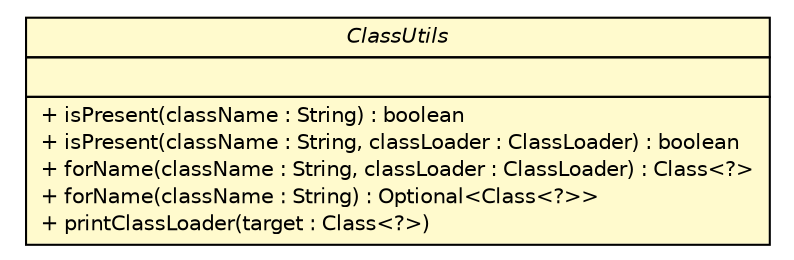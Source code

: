 #!/usr/local/bin/dot
#
# Class diagram 
# Generated by UMLGraph version R5_6-24-gf6e263 (http://www.umlgraph.org/)
#

digraph G {
	edge [fontname="Helvetica",fontsize=10,labelfontname="Helvetica",labelfontsize=10];
	node [fontname="Helvetica",fontsize=10,shape=plaintext];
	nodesep=0.25;
	ranksep=0.5;
	// top.infra.common.ClassUtils
	c266 [label=<<table title="top.infra.common.ClassUtils" border="0" cellborder="1" cellspacing="0" cellpadding="2" port="p" bgcolor="lemonChiffon" href="./ClassUtils.html">
		<tr><td><table border="0" cellspacing="0" cellpadding="1">
<tr><td align="center" balign="center"><font face="Helvetica-Oblique"> ClassUtils </font></td></tr>
		</table></td></tr>
		<tr><td><table border="0" cellspacing="0" cellpadding="1">
<tr><td align="left" balign="left">  </td></tr>
		</table></td></tr>
		<tr><td><table border="0" cellspacing="0" cellpadding="1">
<tr><td align="left" balign="left"> + isPresent(className : String) : boolean </td></tr>
<tr><td align="left" balign="left"> + isPresent(className : String, classLoader : ClassLoader) : boolean </td></tr>
<tr><td align="left" balign="left"> + forName(className : String, classLoader : ClassLoader) : Class&lt;?&gt; </td></tr>
<tr><td align="left" balign="left"> + forName(className : String) : Optional&lt;Class&lt;?&gt;&gt; </td></tr>
<tr><td align="left" balign="left"> + printClassLoader(target : Class&lt;?&gt;) </td></tr>
		</table></td></tr>
		</table>>, URL="./ClassUtils.html", fontname="Helvetica", fontcolor="black", fontsize=10.0];
}

